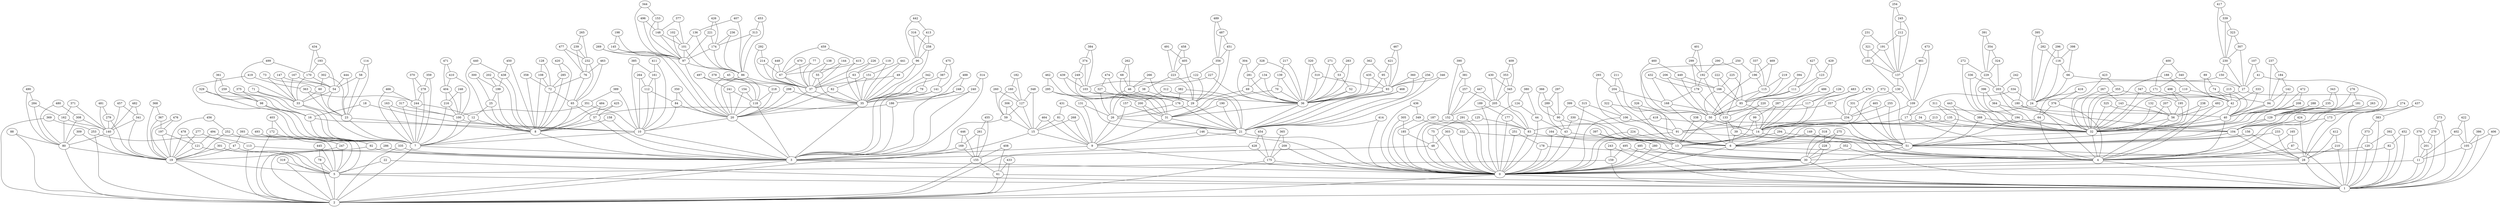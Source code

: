 graph grafoDorogovtsev_500  {
0;
1;
2;
3;
4;
5;
6;
7;
8;
9;
10;
11;
12;
13;
14;
15;
16;
17;
18;
19;
20;
21;
22;
23;
24;
25;
26;
27;
28;
29;
30;
31;
32;
33;
34;
35;
36;
37;
38;
39;
40;
41;
42;
43;
44;
45;
46;
47;
48;
49;
50;
51;
52;
53;
54;
55;
56;
57;
58;
59;
60;
61;
62;
63;
64;
65;
66;
67;
68;
69;
70;
71;
72;
73;
74;
75;
76;
77;
78;
79;
80;
81;
82;
83;
84;
85;
86;
87;
88;
89;
90;
91;
92;
93;
94;
95;
96;
97;
98;
99;
100;
101;
102;
103;
104;
105;
106;
107;
108;
109;
110;
111;
112;
113;
114;
115;
116;
117;
118;
119;
120;
121;
122;
123;
124;
125;
126;
127;
128;
129;
130;
131;
132;
133;
134;
135;
136;
137;
138;
139;
140;
141;
142;
143;
144;
145;
146;
147;
148;
149;
150;
151;
152;
153;
154;
155;
156;
157;
158;
159;
160;
161;
162;
163;
164;
165;
166;
167;
168;
169;
170;
171;
172;
173;
174;
175;
176;
177;
178;
179;
180;
181;
182;
183;
184;
185;
186;
187;
188;
189;
190;
191;
192;
193;
194;
195;
196;
197;
198;
199;
200;
201;
202;
203;
204;
205;
206;
207;
208;
209;
210;
211;
212;
213;
214;
215;
216;
217;
218;
219;
220;
221;
222;
223;
224;
225;
226;
227;
228;
229;
230;
231;
232;
233;
234;
235;
236;
237;
238;
239;
240;
241;
242;
243;
244;
245;
246;
247;
248;
249;
250;
251;
252;
253;
254;
255;
256;
257;
258;
259;
260;
261;
262;
263;
264;
265;
266;
267;
268;
269;
270;
271;
272;
273;
274;
275;
276;
277;
278;
279;
280;
281;
282;
283;
284;
285;
286;
287;
288;
289;
290;
291;
292;
293;
294;
295;
296;
297;
298;
299;
300;
301;
302;
303;
304;
305;
306;
307;
308;
309;
310;
311;
312;
313;
314;
315;
316;
317;
318;
319;
320;
321;
322;
323;
324;
325;
326;
327;
328;
329;
330;
331;
332;
333;
334;
335;
336;
337;
338;
339;
340;
341;
342;
343;
344;
345;
346;
347;
348;
349;
350;
351;
352;
353;
354;
355;
356;
357;
358;
359;
360;
361;
362;
363;
364;
365;
366;
367;
368;
369;
370;
371;
372;
373;
374;
375;
376;
377;
378;
379;
380;
381;
382;
383;
384;
385;
386;
387;
388;
389;
390;
391;
392;
393;
394;
395;
396;
397;
398;
399;
400;
401;
402;
403;
404;
405;
406;
407;
408;
409;
410;
411;
412;
413;
414;
415;
416;
417;
418;
419;
420;
421;
422;
423;
424;
425;
426;
427;
428;
429;
430;
431;
432;
433;
434;
435;
436;
437;
438;
439;
440;
441;
442;
443;
444;
445;
446;
447;
448;
449;
450;
451;
452;
453;
454;
455;
456;
457;
458;
459;
460;
461;
462;
463;
464;
465;
466;
467;
468;
469;
470;
471;
472;
473;
474;
475;
476;
477;
478;
479;
480;
481;
482;
483;
484;
485;
486;
487;
488;
489;
490;
491;
492;
493;
494;
495;
496;
497;
498;
499;
0 -- 1;
0 -- 2;
1 -- 2;
3 -- 0;
3 -- 2;
4 -- 0;
4 -- 1;
5 -- 1;
5 -- 2;
6 -- 4;
6 -- 0;
7 -- 3;
7 -- 2;
8 -- 7;
8 -- 3;
9 -- 3;
9 -- 0;
10 -- 7;
10 -- 3;
11 -- 0;
11 -- 1;
12 -- 8;
12 -- 7;
13 -- 4;
13 -- 0;
14 -- 13;
14 -- 4;
15 -- 9;
15 -- 3;
16 -- 10;
16 -- 7;
17 -- 14;
17 -- 4;
18 -- 16;
18 -- 10;
19 -- 5;
19 -- 2;
20 -- 10;
20 -- 3;
21 -- 9;
21 -- 0;
22 -- 5;
22 -- 1;
23 -- 8;
23 -- 7;
24 -- 17;
24 -- 4;
25 -- 12;
25 -- 8;
26 -- 21;
26 -- 9;
27 -- 24;
27 -- 4;
28 -- 0;
28 -- 1;
29 -- 26;
29 -- 21;
30 -- 0;
30 -- 1;
31 -- 21;
31 -- 9;
32 -- 6;
32 -- 4;
33 -- 23;
33 -- 7;
34 -- 32;
34 -- 6;
35 -- 20;
35 -- 3;
36 -- 31;
36 -- 21;
37 -- 35;
37 -- 20;
38 -- 29;
38 -- 26;
39 -- 6;
39 -- 4;
40 -- 32;
40 -- 4;
41 -- 27;
41 -- 4;
42 -- 40;
42 -- 32;
43 -- 13;
43 -- 0;
44 -- 43;
44 -- 0;
45 -- 37;
45 -- 20;
46 -- 29;
46 -- 26;
47 -- 19;
47 -- 5;
48 -- 3;
48 -- 0;
49 -- 37;
49 -- 35;
50 -- 14;
50 -- 13;
51 -- 28;
51 -- 0;
52 -- 36;
52 -- 21;
53 -- 52;
53 -- 36;
54 -- 33;
54 -- 23;
55 -- 37;
55 -- 35;
56 -- 32;
56 -- 4;
57 -- 8;
57 -- 3;
58 -- 54;
58 -- 23;
59 -- 15;
59 -- 3;
60 -- 33;
60 -- 23;
61 -- 1;
61 -- 2;
62 -- 35;
62 -- 20;
63 -- 37;
63 -- 35;
64 -- 14;
64 -- 4;
65 -- 57;
65 -- 8;
66 -- 27;
66 -- 24;
67 -- 37;
67 -- 35;
68 -- 46;
68 -- 29;
69 -- 36;
69 -- 31;
70 -- 36;
70 -- 31;
71 -- 33;
71 -- 7;
72 -- 65;
72 -- 8;
73 -- 60;
73 -- 33;
74 -- 42;
74 -- 40;
75 -- 48;
75 -- 0;
76 -- 72;
76 -- 65;
77 -- 67;
77 -- 37;
78 -- 5;
78 -- 2;
79 -- 35;
79 -- 3;
80 -- 19;
80 -- 2;
81 -- 15;
81 -- 9;
82 -- 30;
82 -- 1;
83 -- 51;
83 -- 0;
84 -- 20;
84 -- 10;
85 -- 50;
85 -- 14;
86 -- 37;
86 -- 20;
87 -- 4;
87 -- 1;
88 -- 80;
88 -- 2;
89 -- 74;
89 -- 42;
90 -- 43;
90 -- 13;
91 -- 51;
91 -- 0;
92 -- 3;
92 -- 2;
93 -- 36;
93 -- 21;
94 -- 40;
94 -- 32;
95 -- 93;
95 -- 36;
96 -- 49;
96 -- 35;
97 -- 86;
97 -- 20;
98 -- 16;
98 -- 7;
99 -- 14;
99 -- 13;
100 -- 10;
100 -- 7;
101 -- 97;
101 -- 86;
102 -- 101;
102 -- 97;
103 -- 36;
103 -- 31;
104 -- 51;
104 -- 28;
105 -- 11;
105 -- 1;
106 -- 91;
106 -- 0;
107 -- 41;
107 -- 27;
108 -- 72;
108 -- 8;
109 -- 17;
109 -- 14;
110 -- 94;
110 -- 32;
111 -- 85;
111 -- 50;
112 -- 84;
112 -- 10;
113 -- 3;
113 -- 2;
114 -- 58;
114 -- 23;
115 -- 85;
115 -- 50;
116 -- 66;
116 -- 24;
117 -- 50;
117 -- 14;
118 -- 20;
118 -- 3;
119 -- 63;
119 -- 35;
120 -- 4;
120 -- 1;
121 -- 19;
121 -- 5;
122 -- 46;
122 -- 29;
123 -- 111;
123 -- 85;
124 -- 44;
124 -- 0;
125 -- 83;
125 -- 0;
126 -- 117;
126 -- 14;
127 -- 59;
127 -- 15;
128 -- 108;
128 -- 72;
129 -- 104;
129 -- 51;
130 -- 109;
130 -- 14;
131 -- 26;
131 -- 9;
132 -- 56;
132 -- 32;
133 -- 39;
133 -- 6;
134 -- 69;
134 -- 36;
135 -- 32;
135 -- 6;
136 -- 101;
136 -- 86;
137 -- 130;
137 -- 109;
138 -- 55;
138 -- 37;
139 -- 70;
139 -- 36;
140 -- 80;
140 -- 19;
141 -- 35;
141 -- 3;
142 -- 94;
142 -- 40;
143 -- 56;
143 -- 32;
144 -- 55;
144 -- 37;
145 -- 97;
145 -- 20;
146 -- 9;
146 -- 0;
147 -- 54;
147 -- 33;
148 -- 101;
148 -- 97;
149 -- 6;
149 -- 4;
150 -- 27;
150 -- 24;
151 -- 62;
151 -- 35;
152 -- 83;
152 -- 0;
153 -- 148;
153 -- 97;
154 -- 118;
154 -- 20;
155 -- 61;
155 -- 2;
156 -- 51;
156 -- 28;
157 -- 31;
157 -- 9;
158 -- 8;
158 -- 3;
159 -- 5;
159 -- 1;
160 -- 127;
160 -- 59;
161 -- 112;
161 -- 10;
162 -- 140;
162 -- 80;
163 -- 100;
163 -- 7;
164 -- 13;
164 -- 0;
165 -- 87;
165 -- 4;
166 -- 85;
166 -- 50;
167 -- 54;
167 -- 33;
168 -- 133;
168 -- 6;
169 -- 155;
169 -- 2;
170 -- 54;
170 -- 33;
171 -- 42;
171 -- 32;
172 -- 92;
172 -- 2;
173 -- 104;
173 -- 28;
174 -- 97;
174 -- 86;
175 -- 0;
175 -- 2;
176 -- 26;
176 -- 21;
177 -- 83;
177 -- 0;
178 -- 30;
178 -- 0;
179 -- 168;
179 -- 133;
180 -- 40;
180 -- 32;
181 -- 129;
181 -- 104;
182 -- 160;
182 -- 127;
183 -- 137;
183 -- 130;
184 -- 142;
184 -- 94;
185 -- 48;
185 -- 0;
186 -- 57;
186 -- 3;
187 -- 185;
187 -- 0;
188 -- 110;
188 -- 32;
189 -- 177;
189 -- 0;
190 -- 31;
190 -- 21;
191 -- 183;
191 -- 137;
192 -- 179;
192 -- 133;
193 -- 170;
193 -- 54;
194 -- 104;
194 -- 51;
195 -- 56;
195 -- 32;
196 -- 115;
196 -- 50;
197 -- 121;
197 -- 19;
198 -- 145;
198 -- 97;
199 -- 25;
199 -- 8;
200 -- 31;
200 -- 21;
201 -- 11;
201 -- 1;
202 -- 199;
202 -- 8;
203 -- 180;
203 -- 32;
204 -- 168;
204 -- 6;
205 -- 152;
205 -- 83;
206 -- 166;
206 -- 50;
207 -- 56;
207 -- 32;
208 -- 40;
208 -- 32;
209 -- 175;
209 -- 0;
210 -- 28;
210 -- 1;
211 -- 204;
211 -- 6;
212 -- 191;
212 -- 137;
213 -- 32;
213 -- 6;
214 -- 67;
214 -- 37;
215 -- 42;
215 -- 40;
216 -- 100;
216 -- 7;
217 -- 139;
217 -- 36;
218 -- 118;
218 -- 20;
219 -- 115;
219 -- 85;
220 -- 133;
220 -- 39;
221 -- 174;
221 -- 97;
222 -- 166;
222 -- 85;
223 -- 38;
223 -- 29;
224 -- 6;
224 -- 0;
225 -- 166;
225 -- 85;
226 -- 63;
226 -- 37;
227 -- 103;
227 -- 36;
228 -- 30;
228 -- 0;
229 -- 203;
229 -- 32;
230 -- 150;
230 -- 27;
231 -- 191;
231 -- 183;
232 -- 76;
232 -- 65;
233 -- 51;
233 -- 28;
234 -- 91;
234 -- 51;
235 -- 129;
235 -- 104;
236 -- 174;
236 -- 86;
237 -- 184;
237 -- 94;
238 -- 56;
238 -- 4;
239 -- 232;
239 -- 76;
240 -- 186;
240 -- 3;
241 -- 118;
241 -- 20;
242 -- 203;
242 -- 180;
243 -- 159;
243 -- 1;
244 -- 12;
244 -- 7;
245 -- 212;
245 -- 137;
246 -- 216;
246 -- 100;
247 -- 19;
247 -- 5;
248 -- 35;
248 -- 3;
249 -- 103;
249 -- 31;
250 -- 196;
250 -- 50;
251 -- 178;
251 -- 0;
252 -- 247;
252 -- 19;
253 -- 113;
253 -- 2;
254 -- 245;
254 -- 137;
255 -- 234;
255 -- 51;
256 -- 93;
256 -- 21;
257 -- 205;
257 -- 152;
258 -- 96;
258 -- 35;
259 -- 98;
259 -- 16;
260 -- 127;
260 -- 59;
261 -- 169;
261 -- 155;
262 -- 68;
262 -- 46;
263 -- 129;
263 -- 104;
264 -- 112;
264 -- 10;
265 -- 239;
265 -- 232;
266 -- 46;
266 -- 29;
267 -- 143;
267 -- 32;
268 -- 15;
268 -- 9;
269 -- 97;
269 -- 20;
270 -- 201;
270 -- 1;
271 -- 53;
271 -- 36;
272 -- 229;
272 -- 32;
273 -- 270;
273 -- 1;
274 -- 173;
274 -- 28;
275 -- 228;
275 -- 30;
276 -- 181;
276 -- 129;
277 -- 47;
277 -- 19;
278 -- 244;
278 -- 7;
279 -- 140;
279 -- 19;
280 -- 30;
280 -- 0;
281 -- 69;
281 -- 36;
282 -- 116;
282 -- 24;
283 -- 53;
283 -- 36;
284 -- 162;
284 -- 80;
285 -- 72;
285 -- 8;
286 -- 3;
286 -- 2;
287 -- 99;
287 -- 14;
288 -- 129;
288 -- 51;
289 -- 90;
289 -- 43;
290 -- 192;
290 -- 133;
291 -- 75;
291 -- 0;
292 -- 214;
292 -- 37;
293 -- 204;
293 -- 6;
294 -- 13;
294 -- 4;
295 -- 200;
295 -- 21;
296 -- 116;
296 -- 24;
297 -- 289;
297 -- 90;
298 -- 35;
298 -- 20;
299 -- 192;
299 -- 179;
300 -- 199;
300 -- 25;
301 -- 19;
301 -- 5;
302 -- 60;
302 -- 23;
303 -- 48;
303 -- 0;
304 -- 281;
304 -- 36;
305 -- 185;
305 -- 0;
306 -- 59;
306 -- 15;
307 -- 230;
307 -- 27;
308 -- 140;
308 -- 80;
309 -- 80;
309 -- 19;
310 -- 93;
310 -- 36;
311 -- 135;
311 -- 32;
312 -- 200;
312 -- 21;
313 -- 174;
313 -- 86;
314 -- 240;
314 -- 3;
315 -- 106;
315 -- 0;
316 -- 258;
316 -- 96;
317 -- 100;
317 -- 7;
318 -- 228;
318 -- 30;
319 -- 5;
319 -- 2;
320 -- 310;
320 -- 36;
321 -- 183;
321 -- 137;
322 -- 106;
322 -- 91;
323 -- 307;
323 -- 230;
324 -- 229;
324 -- 203;
325 -- 56;
325 -- 32;
326 -- 50;
326 -- 13;
327 -- 176;
327 -- 26;
328 -- 281;
328 -- 36;
329 -- 98;
329 -- 7;
330 -- 43;
330 -- 13;
331 -- 234;
331 -- 51;
332 -- 280;
332 -- 0;
333 -- 42;
333 -- 40;
334 -- 24;
334 -- 17;
335 -- 3;
335 -- 2;
336 -- 203;
336 -- 32;
337 -- 196;
337 -- 115;
338 -- 14;
338 -- 13;
339 -- 323;
339 -- 230;
340 -- 171;
340 -- 42;
341 -- 140;
341 -- 19;
342 -- 79;
342 -- 35;
343 -- 235;
343 -- 129;
344 -- 153;
344 -- 97;
345 -- 205;
345 -- 83;
346 -- 93;
346 -- 21;
347 -- 195;
347 -- 32;
348 -- 127;
348 -- 15;
349 -- 332;
349 -- 0;
350 -- 84;
350 -- 20;
351 -- 100;
351 -- 10;
352 -- 30;
352 -- 1;
353 -- 345;
353 -- 205;
354 -- 324;
354 -- 229;
355 -- 42;
355 -- 32;
356 -- 122;
356 -- 29;
357 -- 234;
357 -- 91;
358 -- 72;
358 -- 8;
359 -- 278;
359 -- 7;
360 -- 93;
360 -- 21;
361 -- 259;
361 -- 98;
362 -- 95;
362 -- 36;
363 -- 244;
363 -- 7;
364 -- 194;
364 -- 104;
365 -- 209;
365 -- 175;
366 -- 289;
366 -- 90;
367 -- 197;
367 -- 19;
368 -- 367;
368 -- 19;
369 -- 253;
369 -- 2;
370 -- 278;
370 -- 244;
371 -- 162;
371 -- 140;
372 -- 331;
372 -- 51;
373 -- 120;
373 -- 1;
374 -- 249;
374 -- 103;
375 -- 98;
375 -- 16;
376 -- 64;
376 -- 4;
377 -- 148;
377 -- 101;
378 -- 218;
378 -- 118;
379 -- 201;
379 -- 11;
380 -- 124;
380 -- 44;
381 -- 257;
381 -- 152;
382 -- 176;
382 -- 21;
383 -- 373;
383 -- 1;
384 -- 374;
384 -- 103;
385 -- 161;
385 -- 10;
386 -- 105;
386 -- 1;
387 -- 141;
387 -- 35;
388 -- 104;
388 -- 51;
389 -- 351;
389 -- 10;
390 -- 381;
390 -- 152;
391 -- 354;
391 -- 229;
392 -- 120;
392 -- 1;
393 -- 47;
393 -- 5;
394 -- 111;
394 -- 85;
395 -- 282;
395 -- 24;
396 -- 364;
396 -- 194;
397 -- 280;
397 -- 30;
398 -- 116;
398 -- 66;
399 -- 90;
399 -- 13;
400 -- 340;
400 -- 171;
401 -- 299;
401 -- 192;
402 -- 105;
402 -- 11;
403 -- 172;
403 -- 92;
404 -- 216;
404 -- 100;
405 -- 223;
405 -- 29;
406 -- 105;
406 -- 1;
407 -- 136;
407 -- 86;
408 -- 155;
408 -- 61;
409 -- 353;
409 -- 345;
410 -- 404;
410 -- 100;
411 -- 161;
411 -- 10;
412 -- 210;
412 -- 28;
413 -- 258;
413 -- 96;
414 -- 21;
414 -- 0;
415 -- 67;
415 -- 35;
416 -- 376;
416 -- 64;
417 -- 339;
417 -- 230;
418 -- 83;
418 -- 51;
419 -- 363;
419 -- 7;
420 -- 285;
420 -- 8;
421 -- 95;
421 -- 93;
422 -- 402;
422 -- 105;
423 -- 355;
423 -- 32;
424 -- 104;
424 -- 28;
425 -- 57;
425 -- 8;
426 -- 221;
426 -- 174;
427 -- 123;
427 -- 111;
428 -- 175;
428 -- 2;
429 -- 123;
429 -- 85;
430 -- 345;
430 -- 205;
431 -- 81;
431 -- 9;
432 -- 179;
432 -- 168;
433 -- 61;
433 -- 2;
434 -- 193;
434 -- 170;
435 -- 93;
435 -- 36;
436 -- 349;
436 -- 0;
437 -- 383;
437 -- 1;
438 -- 199;
438 -- 8;
439 -- 103;
439 -- 31;
440 -- 438;
440 -- 8;
441 -- 151;
441 -- 35;
442 -- 413;
442 -- 96;
443 -- 388;
443 -- 51;
444 -- 54;
444 -- 23;
445 -- 78;
445 -- 5;
446 -- 169;
446 -- 155;
447 -- 205;
447 -- 152;
448 -- 67;
448 -- 37;
449 -- 166;
449 -- 50;
450 -- 438;
450 -- 8;
451 -- 356;
451 -- 29;
452 -- 82;
452 -- 1;
453 -- 313;
453 -- 86;
454 -- 428;
454 -- 175;
455 -- 261;
455 -- 155;
456 -- 252;
456 -- 19;
457 -- 341;
457 -- 140;
458 -- 405;
458 -- 223;
459 -- 415;
459 -- 67;
460 -- 449;
460 -- 50;
461 -- 137;
461 -- 109;
462 -- 295;
462 -- 200;
463 -- 76;
463 -- 65;
464 -- 15;
464 -- 9;
465 -- 234;
465 -- 51;
466 -- 244;
466 -- 7;
467 -- 421;
467 -- 93;
468 -- 36;
468 -- 21;
469 -- 196;
469 -- 115;
470 -- 67;
470 -- 37;
471 -- 410;
471 -- 404;
472 -- 208;
472 -- 40;
473 -- 461;
473 -- 109;
474 -- 327;
474 -- 176;
475 -- 387;
475 -- 141;
476 -- 197;
476 -- 19;
477 -- 232;
477 -- 76;
478 -- 121;
478 -- 19;
479 -- 357;
479 -- 234;
480 -- 308;
480 -- 80;
481 -- 279;
481 -- 140;
482 -- 341;
482 -- 140;
483 -- 117;
483 -- 14;
484 -- 57;
484 -- 8;
485 -- 30;
485 -- 0;
486 -- 287;
486 -- 14;
487 -- 451;
487 -- 356;
488 -- 248;
488 -- 35;
489 -- 487;
489 -- 356;
490 -- 284;
490 -- 80;
491 -- 405;
491 -- 223;
492 -- 56;
492 -- 4;
493 -- 247;
493 -- 5;
494 -- 121;
494 -- 5;
495 -- 159;
495 -- 1;
496 -- 148;
496 -- 97;
497 -- 241;
497 -- 118;
498 -- 195;
498 -- 32;
499 -- 170;
499 -- 33;
}